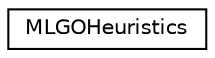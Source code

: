 digraph "Graphical Class Hierarchy"
{
 // LATEX_PDF_SIZE
  edge [fontname="Helvetica",fontsize="10",labelfontname="Helvetica",labelfontsize="10"];
  node [fontname="Helvetica",fontsize="10",shape=record];
  rankdir="LR";
  Node0 [label="MLGOHeuristics",height=0.2,width=0.4,color="black", fillcolor="white", style="filled",URL="$classarm__compute_1_1mlgo_1_1_m_l_g_o_heuristics.xhtml",tooltip="MLGOHeuristics for configuring GEMM kernels."];
}
